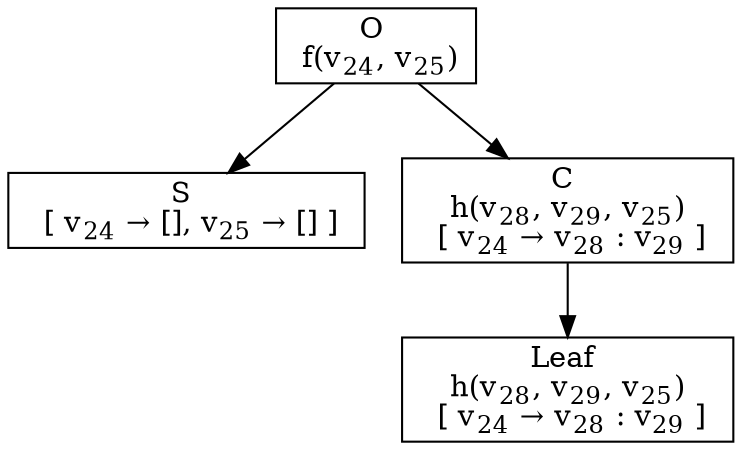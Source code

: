digraph {
    graph [rankdir=TB
          ,bgcolor=transparent];
    node [shape=box
         ,fillcolor=white
         ,style=filled];
    0 [label=<O <BR/> f(v<SUB>24</SUB>, v<SUB>25</SUB>)>];
    1 [label=<S <BR/>  [ v<SUB>24</SUB> &rarr; [], v<SUB>25</SUB> &rarr; [] ] >];
    2 [label=<C <BR/> h(v<SUB>28</SUB>, v<SUB>29</SUB>, v<SUB>25</SUB>) <BR/>  [ v<SUB>24</SUB> &rarr; v<SUB>28</SUB> : v<SUB>29</SUB> ] >];
    3 [label=<Leaf <BR/> h(v<SUB>28</SUB>, v<SUB>29</SUB>, v<SUB>25</SUB>) <BR/>  [ v<SUB>24</SUB> &rarr; v<SUB>28</SUB> : v<SUB>29</SUB> ] >];
    0 -> 1 [label=""];
    0 -> 2 [label=""];
    2 -> 3 [label=""];
}